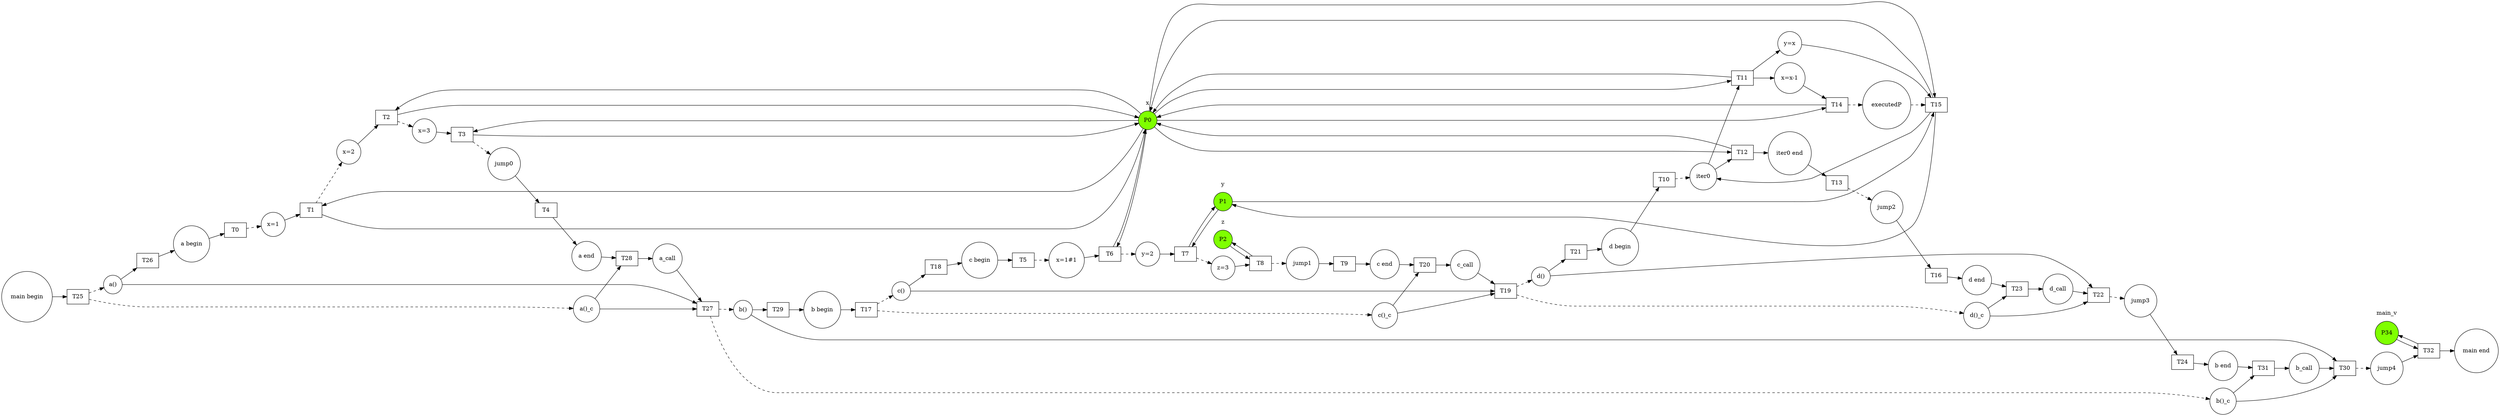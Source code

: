 digraph G{
rankdir = LR
subgraph cluster_P0{label="x"color="white"P0[shape=circle, style="filled",color="black",fillcolor="chartreuse"]}
subgraph cluster_P1{label="y"color="white"P1[shape=circle, style="filled",color="black",fillcolor="chartreuse"]}
subgraph cluster_P2{label="z"color="white"P2[shape=circle, style="filled",color="black",fillcolor="chartreuse"]}
P3[shape=circle,label="a begin"]
P4[shape=circle,label="a end"]
P5[shape=circle,label="x=1"]
P6[shape=circle,label="x=2"]
P7[shape=circle,label="x=3"]
P8[shape=circle,label="jump0"]
P9[shape=circle,label="c begin"]
P10[shape=circle,label="c end"]
P11[shape=circle,label="x=1#1"]
P12[shape=circle,label="y=2"]
P13[shape=circle,label="z=3"]
P14[shape=circle,label="jump1"]
P15[shape=circle,label="d begin"]
P16[shape=circle,label="d end"]
P17[shape=circle,label="iter0"]
P18[shape=circle,label="iter0 end"]
P19[shape=circle,label="x=x-1"]
P20[shape=circle,label="y=x"]
P21[shape=circle,label="executedP"]
P22[shape=circle,label="jump2"]
P23[shape=circle,label="b begin"]
P24[shape=circle,label="b end"]
P25[shape=circle,label="c()"]
P26[shape=circle,label="c()_c"]
P27[shape=circle,label="c_call"]
P28[shape=circle,label="d()"]
P29[shape=circle,label="d()_c"]
P30[shape=circle,label="d_call"]
P31[shape=circle,label="jump3"]
P32[shape=circle,label="main begin"]
P33[shape=circle,label="main end"]
subgraph cluster_P34{label="main_v"color="white"P34[shape=circle, style="filled",color="black",fillcolor="chartreuse"]}
P35[shape=circle,label="a()"]
P36[shape=circle,label="a()_c"]
P37[shape=circle,label="a_call"]
P38[shape=circle,label="b()"]
P39[shape=circle,label="b()_c"]
P40[shape=circle,label="b_call"]
P41[shape=circle,label="jump4"]
T0[shape=box]
T1[shape=box]
T2[shape=box]
T3[shape=box]
T4[shape=box]
T5[shape=box]
T6[shape=box]
T7[shape=box]
T8[shape=box]
T9[shape=box]
T10[shape=box]
T11[shape=box]
T12[shape=box]
T13[shape=box]
T14[shape=box]
T15[shape=box]
T16[shape=box]
T17[shape=box]
T18[shape=box]
T19[shape=box]
T20[shape=box]
T21[shape=box]
T22[shape=box]
T23[shape=box]
T24[shape=box]
T25[shape=box]
T26[shape=box]
T27[shape=box]
T28[shape=box]
T29[shape=box]
T30[shape=box]
T31[shape=box]
T32[shape=box]
P3->T0
P5->T1
P0->T1
T1->P0
P6->T2
P0->T2
T2->P0
P7->T3
P0->T3
T3->P0
P8->T4
T4->P4
T0->P5[style="dashed"]
T1->P6[style="dashed"]
T2->P7[style="dashed"]
T3->P8[style="dashed"]
P9->T5
P11->T6
P0->T6
T6->P0
P12->T7
P1->T7
T7->P1
P13->T8
P2->T8
T8->P2
P14->T9
T9->P10
T5->P11[style="dashed"]
T6->P12[style="dashed"]
T7->P13[style="dashed"]
T8->P14[style="dashed"]
P15->T10
P18->T13
T12->P18
P19->T14
P0->T14
T14->P0
P20->T15
P1->T15
P0->T15
T15->P0
T15->P1
P0->T11
T11->P0
P0->T12
T12->P0
T15->P17
T11->P19
T11->P20
T14->P21[style="dashed"]
P21->T15[style="dashed"]
P17->T11
P17->T12
P22->T16
T16->P16
T10->P17[style="dashed"]
T13->P22[style="dashed"]
P23->T17
P25->T18
P27->T19
P25->T19
P26->T19
P10->T20
P26->T20
T18->P9
T20->P27
P28->T21
P30->T22
P28->T22
P29->T22
P16->T23
P29->T23
T21->P15
T23->P30
P31->T24
T24->P24
T17->P25[style="dashed"]
T17->P26[style="dashed"]
T19->P28[style="dashed"]
T19->P29[style="dashed"]
T22->P31[style="dashed"]
P32->T25
P35->T26
P37->T27
P35->T27
P36->T27
P4->T28
P36->T28
T26->P3
T28->P37
P38->T29
P40->T30
P38->T30
P39->T30
P24->T31
P39->T31
T29->P23
T31->P40
P41->T32
T32->P33
T32->P34
P34->T32
T25->P35[style="dashed"]
T25->P36[style="dashed"]
T27->P38[style="dashed"]
T27->P39[style="dashed"]
T30->P41[style="dashed"]
}
